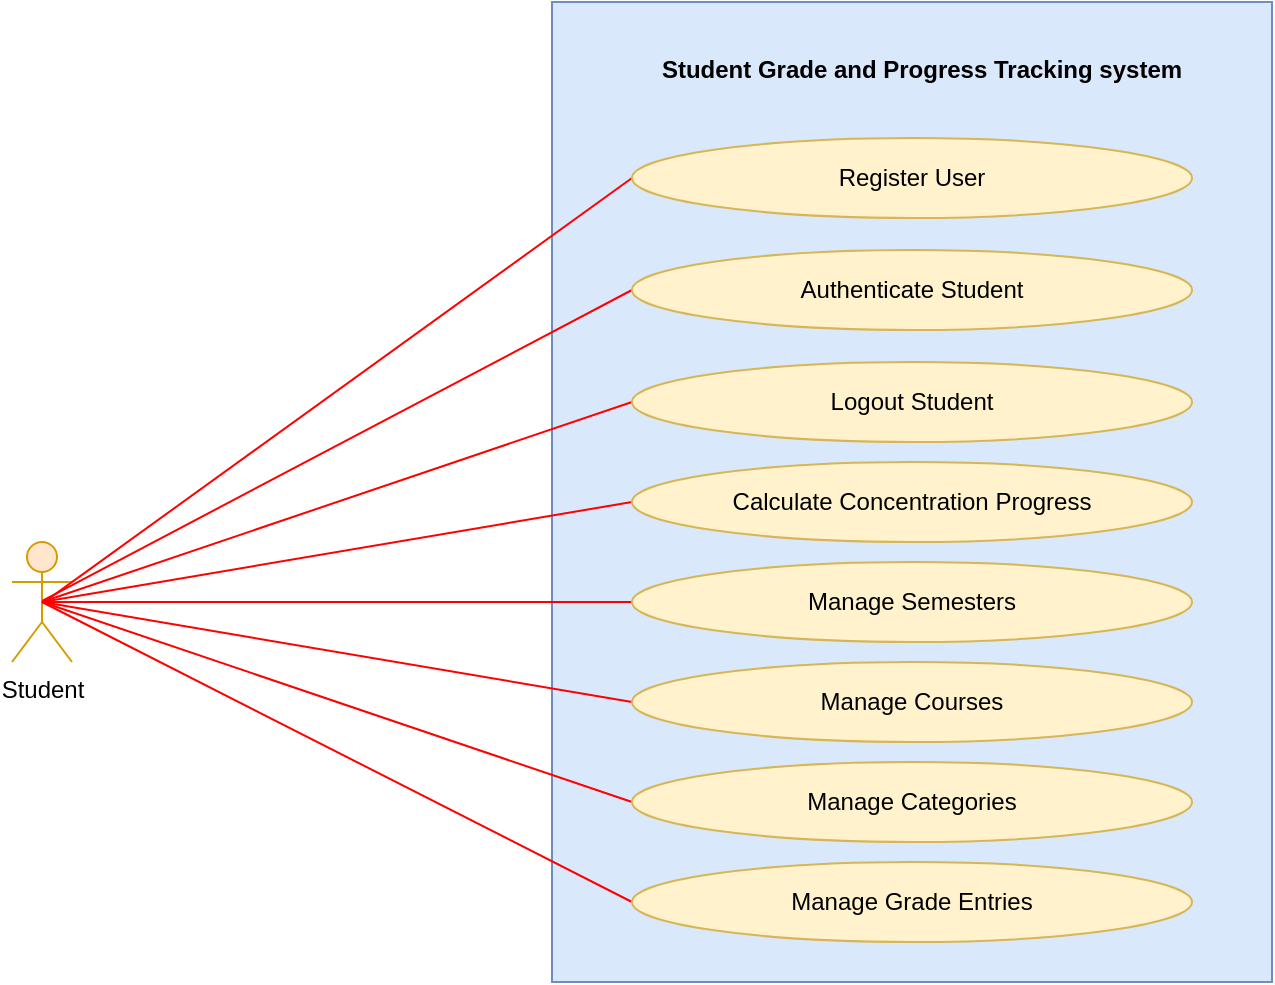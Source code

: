 <?xml version="1.0" encoding="UTF-8"?>
<mxfile compressed="false" version="12.1.7" type="device" pages="1"><diagram id="qxIXQQoXLA4KPB8yL7MM" name="Page-3"><mxGraphModel dx="1956" dy="1003" grid="1" gridSize="10" guides="1" tooltips="1" connect="1" arrows="1" fold="1" page="1" pageScale="1" pageWidth="850" pageHeight="1100" math="0" shadow="0"><root><mxCell id="4MsPIWo7bYqa63KtsmRX-0"/><mxCell id="4MsPIWo7bYqa63KtsmRX-1" parent="4MsPIWo7bYqa63KtsmRX-0"/><mxCell id="6PurBxmBcY4lhA0WfKnW-9" value="" style="html=1;fillColor=#dae8fc;strokeColor=#6c8ebf;" parent="4MsPIWo7bYqa63KtsmRX-1" vertex="1"><mxGeometry x="200" y="40" width="360" height="490" as="geometry"/></mxCell><mxCell id="4MsPIWo7bYqa63KtsmRX-3" value="Student" style="shape=umlActor;verticalLabelPosition=bottom;labelBackgroundColor=none;verticalAlign=top;html=1;fillColor=#ffe6cc;strokeColor=#d79b00;" parent="4MsPIWo7bYqa63KtsmRX-1" vertex="1"><mxGeometry x="-70" y="310" width="30" height="60" as="geometry"/></mxCell><mxCell id="6PurBxmBcY4lhA0WfKnW-10" value="Student Grade and Progress Tracking system" style="text;align=center;fontStyle=1;verticalAlign=middle;spacingLeft=3;spacingRight=3;strokeColor=none;rotatable=0;points=[[0,0.5],[1,0.5]];portConstraint=eastwest;" parent="4MsPIWo7bYqa63KtsmRX-1" vertex="1"><mxGeometry x="345" y="60" width="80" height="26" as="geometry"/></mxCell><mxCell id="cVMThDH9ucxLARuAWjaA-0" value="" style="endArrow=none;html=1;exitX=0.508;exitY=0.511;exitDx=0;exitDy=0;exitPerimeter=0;entryX=0;entryY=0.5;entryDx=0;entryDy=0;fillColor=#f8cecc;strokeColor=#FF0000;" parent="4MsPIWo7bYqa63KtsmRX-1" source="4MsPIWo7bYqa63KtsmRX-3" target="4MsPIWo7bYqa63KtsmRX-2" edge="1"><mxGeometry width="50" height="50" relative="1" as="geometry"><mxPoint x="90" y="280" as="sourcePoint"/><mxPoint x="140" y="230" as="targetPoint"/></mxGeometry></mxCell><mxCell id="cVMThDH9ucxLARuAWjaA-1" value="" style="endArrow=none;html=1;exitX=0.505;exitY=0.49;exitDx=0;exitDy=0;exitPerimeter=0;entryX=0;entryY=0.5;entryDx=0;entryDy=0;fillColor=#f8cecc;strokeColor=#FF0000;" parent="4MsPIWo7bYqa63KtsmRX-1" source="4MsPIWo7bYqa63KtsmRX-3" target="4MsPIWo7bYqa63KtsmRX-4" edge="1"><mxGeometry width="50" height="50" relative="1" as="geometry"><mxPoint x="100" y="290" as="sourcePoint"/><mxPoint x="150" y="240" as="targetPoint"/></mxGeometry></mxCell><mxCell id="cVMThDH9ucxLARuAWjaA-2" value="" style="endArrow=none;html=1;exitX=0.5;exitY=0.5;exitDx=0;exitDy=0;exitPerimeter=0;entryX=0;entryY=0.5;entryDx=0;entryDy=0;fillColor=#f8cecc;strokeColor=#FF0000;" parent="4MsPIWo7bYqa63KtsmRX-1" source="4MsPIWo7bYqa63KtsmRX-3" target="4MsPIWo7bYqa63KtsmRX-6" edge="1"><mxGeometry width="50" height="50" relative="1" as="geometry"><mxPoint x="110" y="300" as="sourcePoint"/><mxPoint x="160" y="250" as="targetPoint"/></mxGeometry></mxCell><mxCell id="cVMThDH9ucxLARuAWjaA-3" value="" style="endArrow=none;html=1;exitX=0.5;exitY=0.5;exitDx=0;exitDy=0;exitPerimeter=0;entryX=0;entryY=0.5;entryDx=0;entryDy=0;fillColor=#f8cecc;strokeColor=#FF0000;" parent="4MsPIWo7bYqa63KtsmRX-1" source="4MsPIWo7bYqa63KtsmRX-3" target="6PurBxmBcY4lhA0WfKnW-0" edge="1"><mxGeometry width="50" height="50" relative="1" as="geometry"><mxPoint x="60" y="110" as="sourcePoint"/><mxPoint x="170" y="260" as="targetPoint"/></mxGeometry></mxCell><mxCell id="cVMThDH9ucxLARuAWjaA-4" value="" style="endArrow=none;html=1;exitX=0.5;exitY=0.5;exitDx=0;exitDy=0;exitPerimeter=0;entryX=0;entryY=0.5;entryDx=0;entryDy=0;fillColor=#f8cecc;strokeColor=#FF0000;" parent="4MsPIWo7bYqa63KtsmRX-1" source="4MsPIWo7bYqa63KtsmRX-3" target="6PurBxmBcY4lhA0WfKnW-2" edge="1"><mxGeometry width="50" height="50" relative="1" as="geometry"><mxPoint x="130" y="320" as="sourcePoint"/><mxPoint x="180" y="270" as="targetPoint"/></mxGeometry></mxCell><mxCell id="cVMThDH9ucxLARuAWjaA-5" value="" style="endArrow=none;html=1;exitX=0.5;exitY=0.5;exitDx=0;exitDy=0;exitPerimeter=0;entryX=0;entryY=0.5;entryDx=0;entryDy=0;fillColor=#f8cecc;strokeColor=#FF0000;" parent="4MsPIWo7bYqa63KtsmRX-1" source="4MsPIWo7bYqa63KtsmRX-3" target="6PurBxmBcY4lhA0WfKnW-1" edge="1"><mxGeometry width="50" height="50" relative="1" as="geometry"><mxPoint x="140" y="330" as="sourcePoint"/><mxPoint x="190" y="280" as="targetPoint"/></mxGeometry></mxCell><mxCell id="cVMThDH9ucxLARuAWjaA-6" value="" style="endArrow=none;html=1;exitX=0.5;exitY=0.5;exitDx=0;exitDy=0;exitPerimeter=0;entryX=0;entryY=0.5;entryDx=0;entryDy=0;fillColor=#f8cecc;strokeColor=#FF0000;" parent="4MsPIWo7bYqa63KtsmRX-1" source="4MsPIWo7bYqa63KtsmRX-3" target="6PurBxmBcY4lhA0WfKnW-3" edge="1"><mxGeometry width="50" height="50" relative="1" as="geometry"><mxPoint x="150" y="340" as="sourcePoint"/><mxPoint x="200" y="290" as="targetPoint"/></mxGeometry></mxCell><mxCell id="cVMThDH9ucxLARuAWjaA-7" value="" style="endArrow=none;html=1;exitX=0.5;exitY=0.5;exitDx=0;exitDy=0;exitPerimeter=0;entryX=0;entryY=0.5;entryDx=0;entryDy=0;fillColor=#f8cecc;strokeColor=#FF0000;" parent="4MsPIWo7bYqa63KtsmRX-1" source="4MsPIWo7bYqa63KtsmRX-3" target="6PurBxmBcY4lhA0WfKnW-4" edge="1"><mxGeometry width="50" height="50" relative="1" as="geometry"><mxPoint x="160" y="350" as="sourcePoint"/><mxPoint x="210" y="300" as="targetPoint"/></mxGeometry></mxCell><mxCell id="6PurBxmBcY4lhA0WfKnW-0" value="Calculate Concentration Progress" style="ellipse;whiteSpace=wrap;html=1;fillColor=#fff2cc;strokeColor=#d6b656;" parent="4MsPIWo7bYqa63KtsmRX-1" vertex="1"><mxGeometry x="240" y="270" width="280" height="40" as="geometry"/></mxCell><mxCell id="6PurBxmBcY4lhA0WfKnW-2" value="Manage Semesters" style="ellipse;whiteSpace=wrap;html=1;fillColor=#fff2cc;strokeColor=#d6b656;" parent="4MsPIWo7bYqa63KtsmRX-1" vertex="1"><mxGeometry x="240" y="320" width="280" height="40" as="geometry"/></mxCell><mxCell id="6PurBxmBcY4lhA0WfKnW-1" value="Manage Courses" style="ellipse;whiteSpace=wrap;html=1;fillColor=#fff2cc;strokeColor=#d6b656;" parent="4MsPIWo7bYqa63KtsmRX-1" vertex="1"><mxGeometry x="240" y="370" width="280" height="40" as="geometry"/></mxCell><mxCell id="6PurBxmBcY4lhA0WfKnW-3" value="Manage Categories" style="ellipse;whiteSpace=wrap;html=1;fillColor=#fff2cc;strokeColor=#d6b656;" parent="4MsPIWo7bYqa63KtsmRX-1" vertex="1"><mxGeometry x="240" y="420" width="280" height="40" as="geometry"/></mxCell><mxCell id="6PurBxmBcY4lhA0WfKnW-4" value="Manage Grade Entries" style="ellipse;whiteSpace=wrap;html=1;fillColor=#fff2cc;strokeColor=#d6b656;" parent="4MsPIWo7bYqa63KtsmRX-1" vertex="1"><mxGeometry x="240" y="470" width="280" height="40" as="geometry"/></mxCell><mxCell id="4MsPIWo7bYqa63KtsmRX-2" value="Register User" style="ellipse;whiteSpace=wrap;html=1;fillColor=#fff2cc;strokeColor=#d6b656;" parent="4MsPIWo7bYqa63KtsmRX-1" vertex="1"><mxGeometry x="240" y="108" width="280" height="40" as="geometry"/></mxCell><mxCell id="4MsPIWo7bYqa63KtsmRX-4" value="Authenticate Student" style="ellipse;whiteSpace=wrap;html=1;fillColor=#fff2cc;strokeColor=#d6b656;" parent="4MsPIWo7bYqa63KtsmRX-1" vertex="1"><mxGeometry x="240" y="164" width="280" height="40" as="geometry"/></mxCell><mxCell id="4MsPIWo7bYqa63KtsmRX-6" value="Logout Student" style="ellipse;whiteSpace=wrap;html=1;fillColor=#fff2cc;strokeColor=#d6b656;" parent="4MsPIWo7bYqa63KtsmRX-1" vertex="1"><mxGeometry x="240" y="220" width="280" height="40" as="geometry"/></mxCell></root></mxGraphModel></diagram></mxfile>